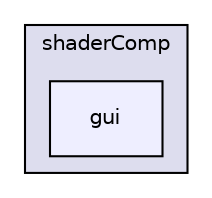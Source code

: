 digraph "shaderComp/gui" {
  compound=true
  node [ fontsize="10", fontname="Helvetica"];
  edge [ labelfontsize="10", labelfontname="Helvetica"];
  subgraph clusterdir_8fa961d1968e2121267882b511ca7dd2 {
    graph [ bgcolor="#ddddee", pencolor="black", label="shaderComp" fontname="Helvetica", fontsize="10", URL="dir_8fa961d1968e2121267882b511ca7dd2.html"]
  dir_e8e4517ed63812c848f2039b5722c9ce [shape=box, label="gui", style="filled", fillcolor="#eeeeff", pencolor="black", URL="dir_e8e4517ed63812c848f2039b5722c9ce.html"];
  }
}
